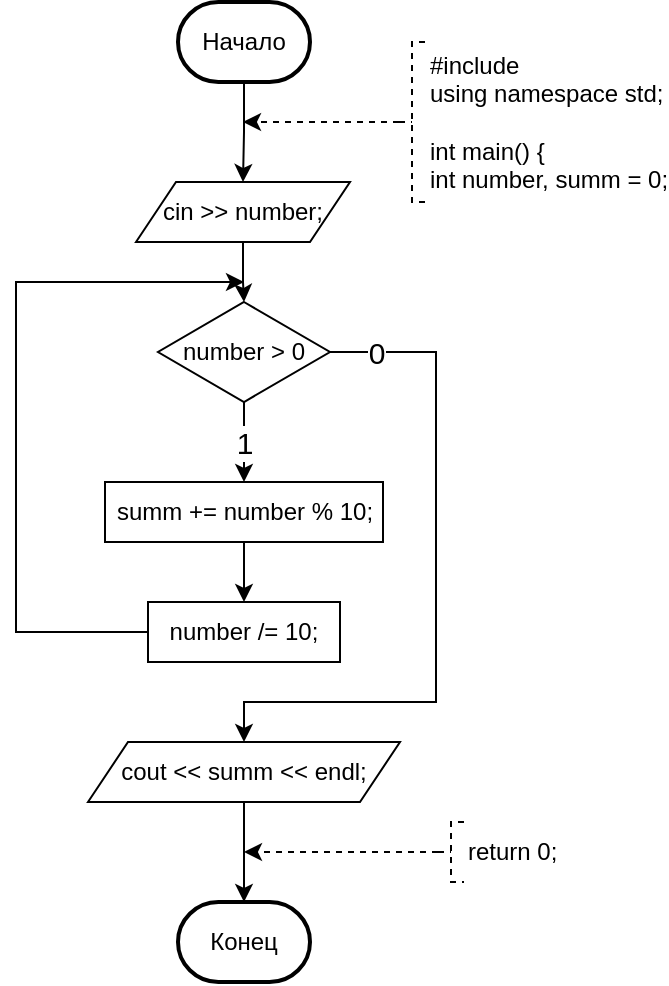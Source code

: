 <mxfile version="15.7.3" type="google"><diagram id="XgdCAp7MfuWEfPn0lx_0" name="Страница 1"><mxGraphModel dx="998" dy="588" grid="1" gridSize="10" guides="1" tooltips="1" connect="1" arrows="1" fold="1" page="1" pageScale="1" pageWidth="827" pageHeight="1169" math="0" shadow="0"><root><mxCell id="0"/><mxCell id="1" parent="0"/><mxCell id="Gyafw1TGIer_nVYmmlWB-1" style="edgeStyle=orthogonalEdgeStyle;rounded=0;orthogonalLoop=1;jettySize=auto;html=1;entryX=0.5;entryY=0;entryDx=0;entryDy=0;" edge="1" parent="1" source="Gyafw1TGIer_nVYmmlWB-2" target="Gyafw1TGIer_nVYmmlWB-3"><mxGeometry relative="1" as="geometry"/></mxCell><mxCell id="Gyafw1TGIer_nVYmmlWB-2" value="Начало" style="strokeWidth=2;html=1;shape=mxgraph.flowchart.terminator;whiteSpace=wrap;" vertex="1" parent="1"><mxGeometry x="381" y="40" width="66" height="40" as="geometry"/></mxCell><mxCell id="Gyafw1TGIer_nVYmmlWB-7" style="edgeStyle=orthogonalEdgeStyle;rounded=0;orthogonalLoop=1;jettySize=auto;html=1;entryX=0.5;entryY=0;entryDx=0;entryDy=0;" edge="1" parent="1" source="Gyafw1TGIer_nVYmmlWB-3" target="Gyafw1TGIer_nVYmmlWB-6"><mxGeometry relative="1" as="geometry"/></mxCell><mxCell id="Gyafw1TGIer_nVYmmlWB-3" value="cin &gt;&gt; number;" style="shape=parallelogram;perimeter=parallelogramPerimeter;whiteSpace=wrap;html=1;fixedSize=1;" vertex="1" parent="1"><mxGeometry x="360" y="130" width="107" height="30" as="geometry"/></mxCell><mxCell id="Gyafw1TGIer_nVYmmlWB-4" style="edgeStyle=orthogonalEdgeStyle;rounded=0;orthogonalLoop=1;jettySize=auto;html=1;dashed=1;" edge="1" parent="1" source="Gyafw1TGIer_nVYmmlWB-5"><mxGeometry relative="1" as="geometry"><mxPoint x="413.5" y="100.0" as="targetPoint"/><Array as="points"><mxPoint x="465.5" y="100"/><mxPoint x="465.5" y="100"/></Array></mxGeometry></mxCell><mxCell id="Gyafw1TGIer_nVYmmlWB-5" value="#include &lt;br&gt;using namespace std;&lt;br&gt;&lt;br&gt;int main() {&lt;br&gt;&#9;int number, summ = 0;" style="strokeWidth=1;html=1;shape=mxgraph.flowchart.annotation_2;align=left;labelPosition=right;pointerEvents=1;dashed=1;" vertex="1" parent="1"><mxGeometry x="491.5" y="60" width="13" height="80" as="geometry"/></mxCell><mxCell id="Gyafw1TGIer_nVYmmlWB-10" value="1" style="edgeStyle=orthogonalEdgeStyle;rounded=0;orthogonalLoop=1;jettySize=auto;html=1;fontSize=15;" edge="1" parent="1" source="Gyafw1TGIer_nVYmmlWB-6" target="Gyafw1TGIer_nVYmmlWB-9"><mxGeometry relative="1" as="geometry"><mxPoint as="offset"/></mxGeometry></mxCell><mxCell id="Gyafw1TGIer_nVYmmlWB-18" value="0" style="edgeStyle=orthogonalEdgeStyle;rounded=0;orthogonalLoop=1;jettySize=auto;html=1;entryX=0.5;entryY=0;entryDx=0;entryDy=0;fontSize=15;" edge="1" parent="1" source="Gyafw1TGIer_nVYmmlWB-6" target="Gyafw1TGIer_nVYmmlWB-17"><mxGeometry x="-0.866" relative="1" as="geometry"><Array as="points"><mxPoint x="510" y="215"/><mxPoint x="510" y="390"/><mxPoint x="414" y="390"/></Array><mxPoint as="offset"/></mxGeometry></mxCell><mxCell id="Gyafw1TGIer_nVYmmlWB-6" value="number &gt; 0" style="rhombus;whiteSpace=wrap;html=1;" vertex="1" parent="1"><mxGeometry x="371" y="190" width="86" height="50" as="geometry"/></mxCell><mxCell id="Gyafw1TGIer_nVYmmlWB-12" value="" style="edgeStyle=orthogonalEdgeStyle;rounded=0;orthogonalLoop=1;jettySize=auto;html=1;" edge="1" parent="1" source="Gyafw1TGIer_nVYmmlWB-9" target="Gyafw1TGIer_nVYmmlWB-11"><mxGeometry relative="1" as="geometry"/></mxCell><mxCell id="Gyafw1TGIer_nVYmmlWB-9" value="summ += number % 10;" style="whiteSpace=wrap;html=1;" vertex="1" parent="1"><mxGeometry x="344.5" y="280" width="139" height="30" as="geometry"/></mxCell><mxCell id="Gyafw1TGIer_nVYmmlWB-13" style="edgeStyle=orthogonalEdgeStyle;rounded=0;orthogonalLoop=1;jettySize=auto;html=1;fontSize=15;exitX=0;exitY=0.5;exitDx=0;exitDy=0;" edge="1" parent="1" source="Gyafw1TGIer_nVYmmlWB-11"><mxGeometry relative="1" as="geometry"><mxPoint x="414" y="180" as="targetPoint"/><Array as="points"><mxPoint x="300" y="355"/><mxPoint x="300" y="180"/></Array></mxGeometry></mxCell><mxCell id="Gyafw1TGIer_nVYmmlWB-11" value="number /= 10;" style="whiteSpace=wrap;html=1;" vertex="1" parent="1"><mxGeometry x="366" y="340" width="96" height="30" as="geometry"/></mxCell><mxCell id="Gyafw1TGIer_nVYmmlWB-14" value="Конец" style="strokeWidth=2;html=1;shape=mxgraph.flowchart.terminator;whiteSpace=wrap;" vertex="1" parent="1"><mxGeometry x="381" y="490" width="66" height="40" as="geometry"/></mxCell><mxCell id="Gyafw1TGIer_nVYmmlWB-15" style="edgeStyle=orthogonalEdgeStyle;rounded=0;orthogonalLoop=1;jettySize=auto;html=1;exitX=0;exitY=0.5;exitDx=0;exitDy=0;exitPerimeter=0;dashed=1;" edge="1" parent="1" source="Gyafw1TGIer_nVYmmlWB-16"><mxGeometry relative="1" as="geometry"><mxPoint x="414" y="465" as="targetPoint"/><mxPoint x="504" y="540" as="sourcePoint"/></mxGeometry></mxCell><mxCell id="Gyafw1TGIer_nVYmmlWB-16" value="return 0;" style="strokeWidth=1;html=1;shape=mxgraph.flowchart.annotation_2;align=left;labelPosition=right;pointerEvents=1;dashed=1;" vertex="1" parent="1"><mxGeometry x="511" y="450" width="13" height="30" as="geometry"/></mxCell><mxCell id="Gyafw1TGIer_nVYmmlWB-19" style="edgeStyle=orthogonalEdgeStyle;rounded=0;orthogonalLoop=1;jettySize=auto;html=1;entryX=0.5;entryY=0;entryDx=0;entryDy=0;entryPerimeter=0;fontSize=12;" edge="1" parent="1" source="Gyafw1TGIer_nVYmmlWB-17" target="Gyafw1TGIer_nVYmmlWB-14"><mxGeometry relative="1" as="geometry"/></mxCell><mxCell id="Gyafw1TGIer_nVYmmlWB-17" value="cout &amp;lt;&amp;lt; summ &amp;lt;&amp;lt; endl;" style="shape=parallelogram;perimeter=parallelogramPerimeter;whiteSpace=wrap;html=1;fixedSize=1;fontSize=12;" vertex="1" parent="1"><mxGeometry x="336" y="410" width="156" height="30" as="geometry"/></mxCell></root></mxGraphModel></diagram></mxfile>